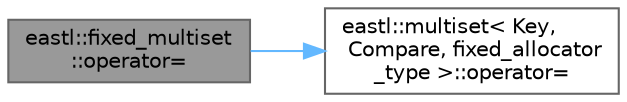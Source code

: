 digraph "eastl::fixed_multiset::operator="
{
 // LATEX_PDF_SIZE
  bgcolor="transparent";
  edge [fontname=Helvetica,fontsize=10,labelfontname=Helvetica,labelfontsize=10];
  node [fontname=Helvetica,fontsize=10,shape=box,height=0.2,width=0.4];
  rankdir="LR";
  Node1 [id="Node000001",label="eastl::fixed_multiset\l::operator=",height=0.2,width=0.4,color="gray40", fillcolor="grey60", style="filled", fontcolor="black",tooltip=" "];
  Node1 -> Node2 [id="edge2_Node000001_Node000002",color="steelblue1",style="solid",tooltip=" "];
  Node2 [id="Node000002",label="eastl::multiset\< Key,\l Compare, fixed_allocator\l_type \>::operator=",height=0.2,width=0.4,color="grey40", fillcolor="white", style="filled",URL="$classeastl_1_1multiset.html#ad8bf4f59187bba96a1f625868cc10a22",tooltip=" "];
}
